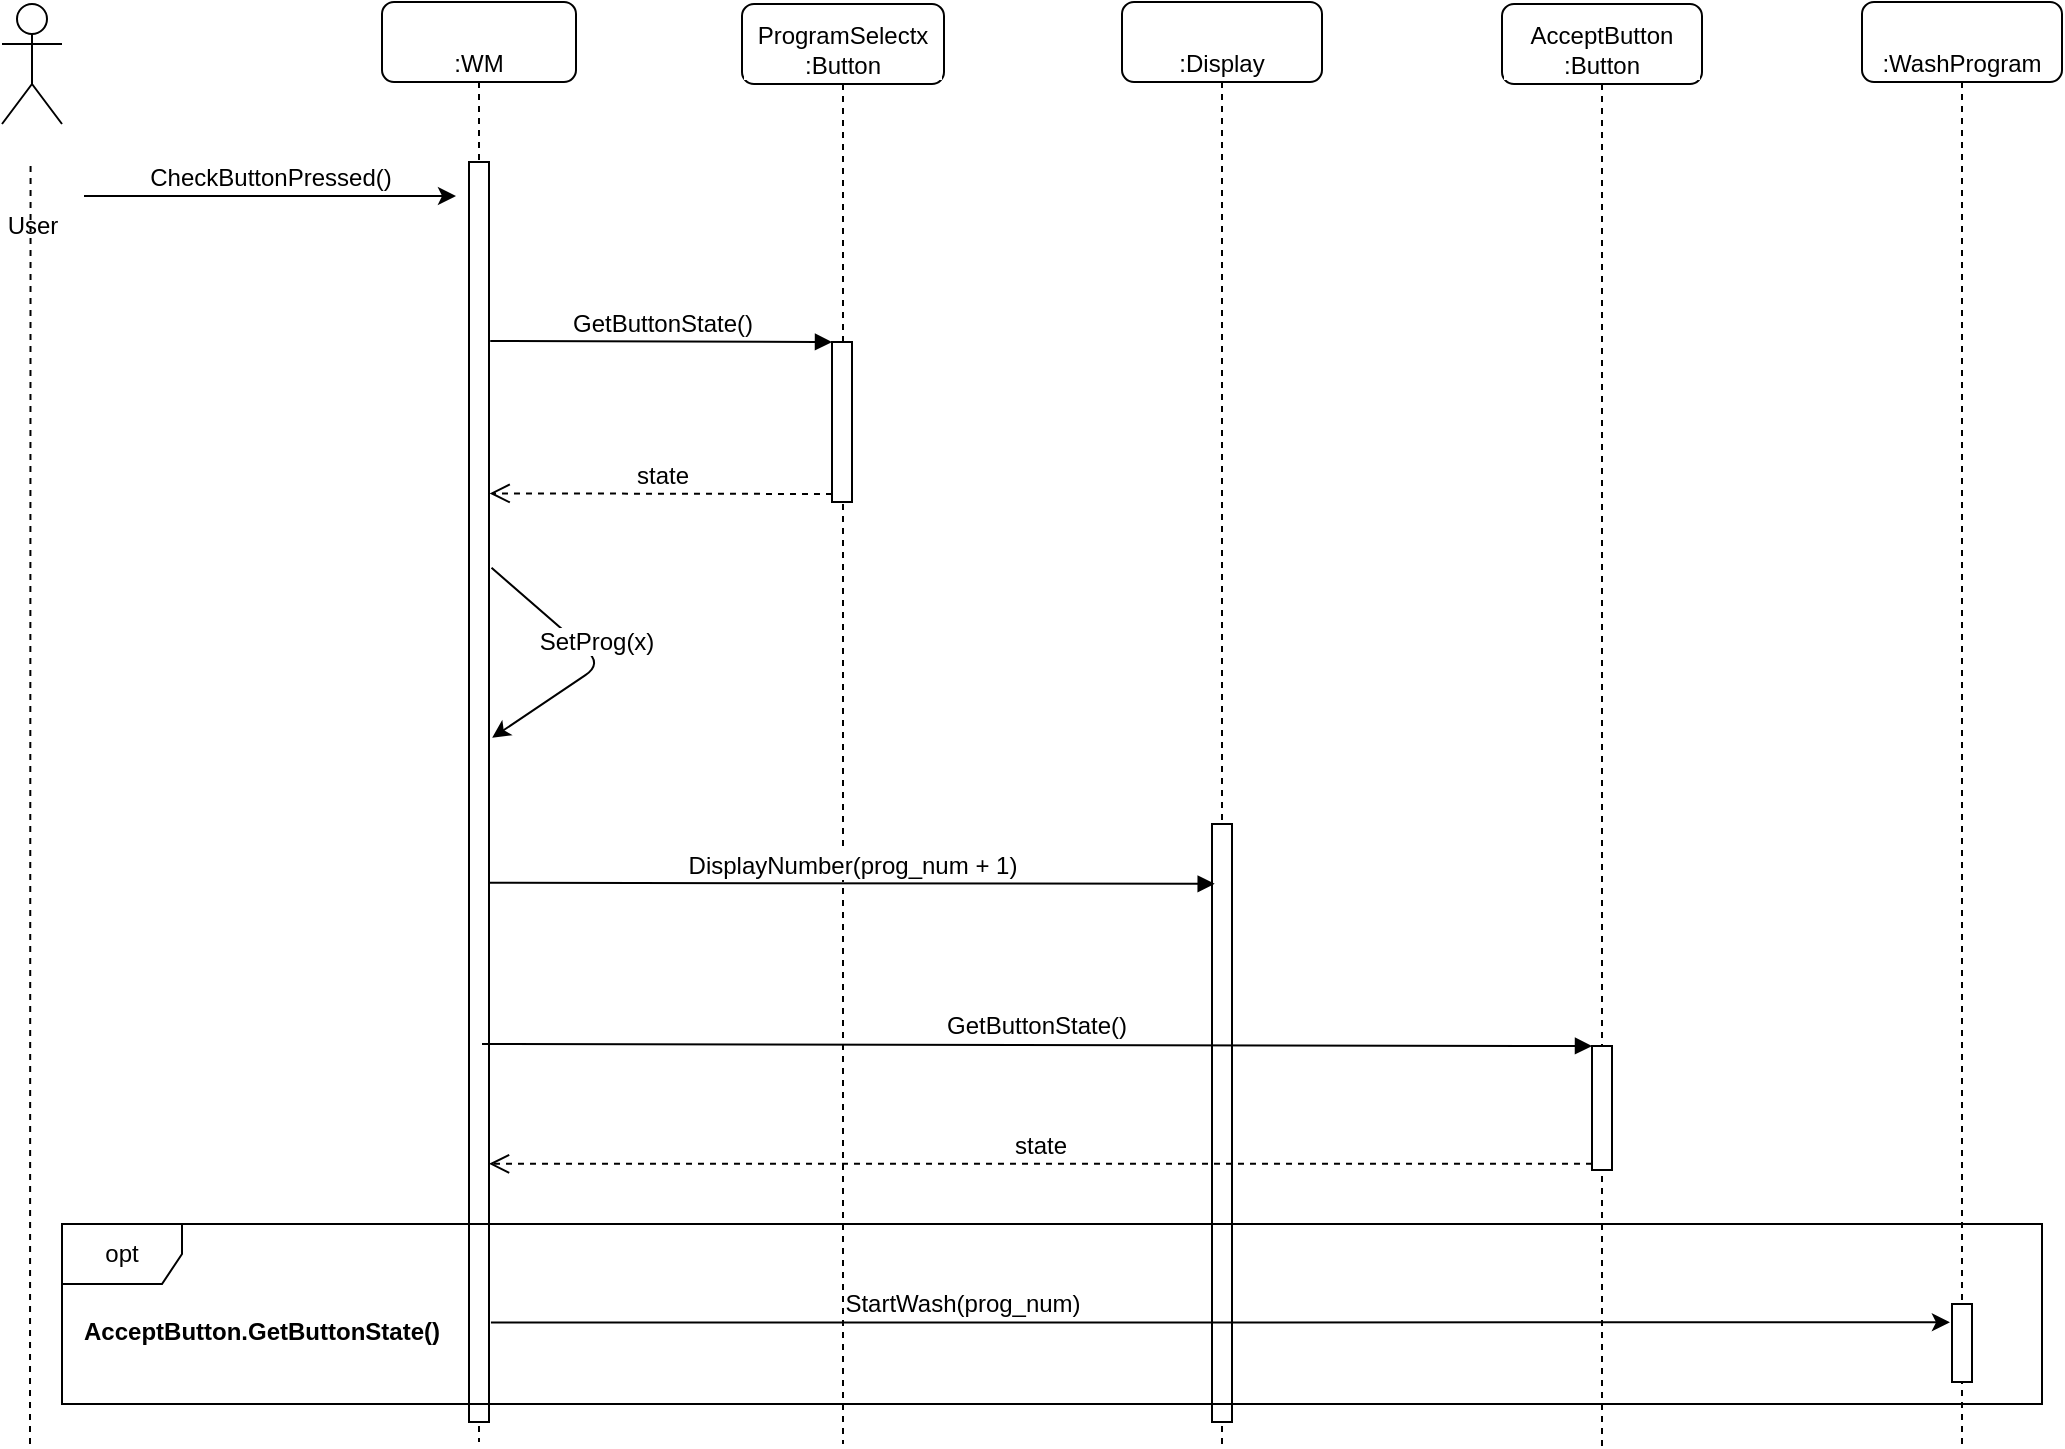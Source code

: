 <mxfile version="12.6.5" type="device"><diagram id="qnLvAuV5OLb_dZlE-nYJ" name="Page-1"><mxGraphModel dx="3044" dy="1377" grid="1" gridSize="10" guides="1" tooltips="1" connect="1" arrows="1" fold="1" page="1" pageScale="1" pageWidth="850" pageHeight="1100" math="0" shadow="0"><root><mxCell id="0"/><mxCell id="1" parent="0"/><mxCell id="IAQH6aQhn-mCnwPSXBLF-1" value=":WashProgram" style="shape=umlLifeline;perimeter=lifelinePerimeter;whiteSpace=wrap;html=1;container=1;collapsible=0;recursiveResize=0;outlineConnect=0;rounded=1;shadow=0;comic=0;labelBackgroundColor=#ffffff;strokeColor=#000000;strokeWidth=1;fillColor=#FFFFFF;fontFamily=Helvetica;fontSize=12;fontColor=#000000;align=center;verticalAlign=bottom;" vertex="1" parent="1"><mxGeometry x="130" y="79" width="100" height="722" as="geometry"/></mxCell><mxCell id="IAQH6aQhn-mCnwPSXBLF-2" value="" style="html=1;points=[];perimeter=orthogonalPerimeter;fontFamily=Helvetica;fontSize=12;labelBackgroundColor=#ffffff;verticalAlign=bottom;" vertex="1" parent="IAQH6aQhn-mCnwPSXBLF-1"><mxGeometry x="45" y="651" width="10" height="39" as="geometry"/></mxCell><mxCell id="IAQH6aQhn-mCnwPSXBLF-3" value="ProgramSelectx :Button" style="shape=umlLifeline;perimeter=lifelinePerimeter;whiteSpace=wrap;html=1;container=1;collapsible=0;recursiveResize=0;outlineConnect=0;rounded=1;shadow=0;comic=0;labelBackgroundColor=#ffffff;strokeColor=#000000;strokeWidth=1;fillColor=#FFFFFF;fontFamily=Helvetica;fontSize=12;fontColor=#000000;align=center;verticalAlign=bottom;" vertex="1" parent="1"><mxGeometry x="-430" y="80" width="101" height="720" as="geometry"/></mxCell><mxCell id="IAQH6aQhn-mCnwPSXBLF-4" value="" style="html=1;points=[];perimeter=orthogonalPerimeter;fontFamily=Helvetica;fontSize=12;labelBackgroundColor=#ffffff;verticalAlign=bottom;" vertex="1" parent="IAQH6aQhn-mCnwPSXBLF-3"><mxGeometry x="45" y="169" width="10" height="80" as="geometry"/></mxCell><mxCell id="IAQH6aQhn-mCnwPSXBLF-5" value="AcceptButton :Button" style="shape=umlLifeline;perimeter=lifelinePerimeter;whiteSpace=wrap;html=1;container=1;collapsible=0;recursiveResize=0;outlineConnect=0;rounded=1;shadow=0;comic=0;labelBackgroundColor=#ffffff;strokeColor=#000000;strokeWidth=1;fillColor=#FFFFFF;fontFamily=Helvetica;fontSize=12;fontColor=#000000;align=center;verticalAlign=bottom;" vertex="1" parent="1"><mxGeometry x="-50" y="80" width="100" height="721" as="geometry"/></mxCell><mxCell id="IAQH6aQhn-mCnwPSXBLF-6" value="" style="html=1;points=[];perimeter=orthogonalPerimeter;fontFamily=Helvetica;fontSize=12;labelBackgroundColor=#ffffff;verticalAlign=bottom;" vertex="1" parent="IAQH6aQhn-mCnwPSXBLF-5"><mxGeometry x="45" y="521" width="10" height="62" as="geometry"/></mxCell><mxCell id="IAQH6aQhn-mCnwPSXBLF-7" value="User" style="shape=umlActor;verticalLabelPosition=bottom;labelBackgroundColor=#ffffff;verticalAlign=bottom;html=1;fontSize=12;fontFamily=Helvetica;" vertex="1" parent="1"><mxGeometry x="-800" y="80" width="30" height="60" as="geometry"/></mxCell><mxCell id="IAQH6aQhn-mCnwPSXBLF-8" value="" style="endArrow=none;dashed=1;html=1;fontSize=12;fontFamily=Helvetica;labelBackgroundColor=#ffffff;verticalAlign=bottom;" edge="1" parent="1"><mxGeometry width="50" height="50" relative="1" as="geometry"><mxPoint x="-786.0" y="800" as="sourcePoint"/><mxPoint x="-785.71" y="160" as="targetPoint"/></mxGeometry></mxCell><mxCell id="IAQH6aQhn-mCnwPSXBLF-9" value=":Display" style="shape=umlLifeline;perimeter=lifelinePerimeter;whiteSpace=wrap;html=1;container=1;collapsible=0;recursiveResize=0;outlineConnect=0;rounded=1;shadow=0;comic=0;labelBackgroundColor=#ffffff;strokeColor=#000000;strokeWidth=1;fillColor=#FFFFFF;fontFamily=Helvetica;fontSize=12;fontColor=#000000;align=center;verticalAlign=bottom;" vertex="1" parent="1"><mxGeometry x="-240" y="79" width="100" height="721" as="geometry"/></mxCell><mxCell id="IAQH6aQhn-mCnwPSXBLF-10" value="" style="html=1;points=[];perimeter=orthogonalPerimeter;fontFamily=Helvetica;fontSize=12;labelBackgroundColor=#ffffff;verticalAlign=bottom;" vertex="1" parent="IAQH6aQhn-mCnwPSXBLF-9"><mxGeometry x="45" y="411" width="10" height="299" as="geometry"/></mxCell><mxCell id="IAQH6aQhn-mCnwPSXBLF-11" value=":WM" style="shape=umlLifeline;perimeter=lifelinePerimeter;whiteSpace=wrap;html=1;container=1;collapsible=0;recursiveResize=0;outlineConnect=0;rounded=1;shadow=0;comic=0;labelBackgroundColor=#ffffff;strokeColor=#000000;strokeWidth=1;fillColor=#FFFFFF;fontFamily=Helvetica;fontSize=12;fontColor=#000000;align=center;verticalAlign=bottom;" vertex="1" parent="1"><mxGeometry x="-610" y="79" width="97" height="720" as="geometry"/></mxCell><mxCell id="IAQH6aQhn-mCnwPSXBLF-12" value="" style="html=1;points=[];perimeter=orthogonalPerimeter;fontFamily=Helvetica;fontSize=12;labelBackgroundColor=#ffffff;verticalAlign=bottom;" vertex="1" parent="IAQH6aQhn-mCnwPSXBLF-11"><mxGeometry x="43.5" y="80" width="10" height="630" as="geometry"/></mxCell><mxCell id="IAQH6aQhn-mCnwPSXBLF-13" value="SetProg(x)" style="endArrow=classic;html=1;entryX=1.158;entryY=0.457;entryDx=0;entryDy=0;entryPerimeter=0;fontFamily=Helvetica;fontSize=12;labelBackgroundColor=#ffffff;verticalAlign=bottom;exitX=1.126;exitY=0.322;exitDx=0;exitDy=0;exitPerimeter=0;" edge="1" parent="IAQH6aQhn-mCnwPSXBLF-11" source="IAQH6aQhn-mCnwPSXBLF-12" target="IAQH6aQhn-mCnwPSXBLF-12"><mxGeometry width="50" height="50" relative="1" as="geometry"><mxPoint x="100" y="281" as="sourcePoint"/><mxPoint x="50.005" y="384.364" as="targetPoint"/><Array as="points"><mxPoint x="110" y="331"/></Array></mxGeometry></mxCell><mxCell id="IAQH6aQhn-mCnwPSXBLF-14" value="CheckButtonPressed()" style="endArrow=classic;html=1;fontFamily=Helvetica;fontSize=12;labelBackgroundColor=#ffffff;verticalAlign=bottom;" edge="1" parent="1"><mxGeometry width="50" height="50" relative="1" as="geometry"><mxPoint x="-759" y="176" as="sourcePoint"/><mxPoint x="-573" y="176" as="targetPoint"/></mxGeometry></mxCell><mxCell id="IAQH6aQhn-mCnwPSXBLF-15" value="StartWash(prog_num)" style="edgeStyle=orthogonalEdgeStyle;rounded=0;orthogonalLoop=1;jettySize=auto;html=1;fontFamily=Helvetica;fontSize=12;labelBackgroundColor=#ffffff;verticalAlign=bottom;exitX=1.097;exitY=0.921;exitDx=0;exitDy=0;exitPerimeter=0;entryX=-0.104;entryY=0.235;entryDx=0;entryDy=0;entryPerimeter=0;" edge="1" parent="1" source="IAQH6aQhn-mCnwPSXBLF-12" target="IAQH6aQhn-mCnwPSXBLF-2"><mxGeometry x="-0.355" relative="1" as="geometry"><mxPoint x="-510" y="740" as="sourcePoint"/><mxPoint x="160" y="740" as="targetPoint"/><Array as="points"/><mxPoint as="offset"/></mxGeometry></mxCell><mxCell id="IAQH6aQhn-mCnwPSXBLF-16" value="GetButtonState()" style="html=1;verticalAlign=bottom;endArrow=block;entryX=0;entryY=0;fontFamily=Helvetica;fontSize=12;labelBackgroundColor=#ffffff;" edge="1" parent="1" target="IAQH6aQhn-mCnwPSXBLF-6"><mxGeometry relative="1" as="geometry"><mxPoint x="-560" y="600" as="sourcePoint"/></mxGeometry></mxCell><mxCell id="IAQH6aQhn-mCnwPSXBLF-17" value="state" style="html=1;verticalAlign=bottom;endArrow=open;dashed=1;endSize=8;exitX=0;exitY=0.95;fontFamily=Helvetica;fontSize=12;labelBackgroundColor=#ffffff;" edge="1" parent="1" source="IAQH6aQhn-mCnwPSXBLF-6" target="IAQH6aQhn-mCnwPSXBLF-12"><mxGeometry relative="1" as="geometry"><mxPoint x="-540" y="659" as="targetPoint"/></mxGeometry></mxCell><mxCell id="IAQH6aQhn-mCnwPSXBLF-18" value="GetButtonState()" style="html=1;verticalAlign=bottom;endArrow=block;entryX=0;entryY=0;fontFamily=Helvetica;fontSize=12;labelBackgroundColor=#ffffff;exitX=1.063;exitY=0.142;exitDx=0;exitDy=0;exitPerimeter=0;" edge="1" parent="1" source="IAQH6aQhn-mCnwPSXBLF-12" target="IAQH6aQhn-mCnwPSXBLF-4"><mxGeometry relative="1" as="geometry"><mxPoint x="-530" y="249" as="sourcePoint"/></mxGeometry></mxCell><mxCell id="IAQH6aQhn-mCnwPSXBLF-19" value="state" style="html=1;verticalAlign=bottom;endArrow=open;dashed=1;endSize=8;exitX=0;exitY=0.95;fontFamily=Helvetica;fontSize=12;labelBackgroundColor=#ffffff;entryX=1.031;entryY=0.263;entryDx=0;entryDy=0;entryPerimeter=0;" edge="1" parent="1" source="IAQH6aQhn-mCnwPSXBLF-4" target="IAQH6aQhn-mCnwPSXBLF-12"><mxGeometry relative="1" as="geometry"><mxPoint x="-540" y="325" as="targetPoint"/></mxGeometry></mxCell><mxCell id="IAQH6aQhn-mCnwPSXBLF-20" value="DisplayNumber(prog_num + 1)" style="html=1;verticalAlign=bottom;endArrow=block;fontFamily=Helvetica;fontSize=12;labelBackgroundColor=#ffffff;exitX=0.967;exitY=0.572;exitDx=0;exitDy=0;exitPerimeter=0;entryX=0.135;entryY=0.1;entryDx=0;entryDy=0;entryPerimeter=0;" edge="1" parent="1" source="IAQH6aQhn-mCnwPSXBLF-12" target="IAQH6aQhn-mCnwPSXBLF-10"><mxGeometry width="80" relative="1" as="geometry"><mxPoint x="-530" y="520" as="sourcePoint"/><mxPoint x="-209" y="520" as="targetPoint"/></mxGeometry></mxCell><mxCell id="IAQH6aQhn-mCnwPSXBLF-21" value="opt" style="shape=umlFrame;whiteSpace=wrap;html=1;labelBackgroundColor=#ffffff;fontFamily=Helvetica;fontSize=12;" vertex="1" parent="1"><mxGeometry x="-770" y="690" width="990" height="90" as="geometry"/></mxCell><mxCell id="IAQH6aQhn-mCnwPSXBLF-22" value="AcceptButton.GetButtonState()" style="text;align=center;fontStyle=1;verticalAlign=middle;spacingLeft=3;spacingRight=3;strokeColor=none;rotatable=0;points=[[0,0.5],[1,0.5]];portConstraint=eastwest;labelBackgroundColor=#ffffff;fontFamily=Helvetica;fontSize=12;" vertex="1" parent="1"><mxGeometry x="-710" y="730" width="80" height="26" as="geometry"/></mxCell></root></mxGraphModel></diagram></mxfile>